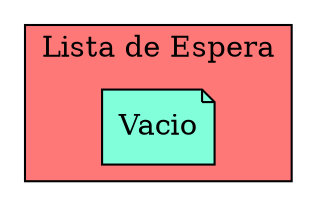 digraph L {
node[shape=note fillcolor="#A181FF" style =filled]
subgraph cluster_p{
    label= "Lista de Espera"
    bgcolor = "#FF7878"
Nodo1008925772[label="Vacio",fillcolor="#81FFDA"]

}}